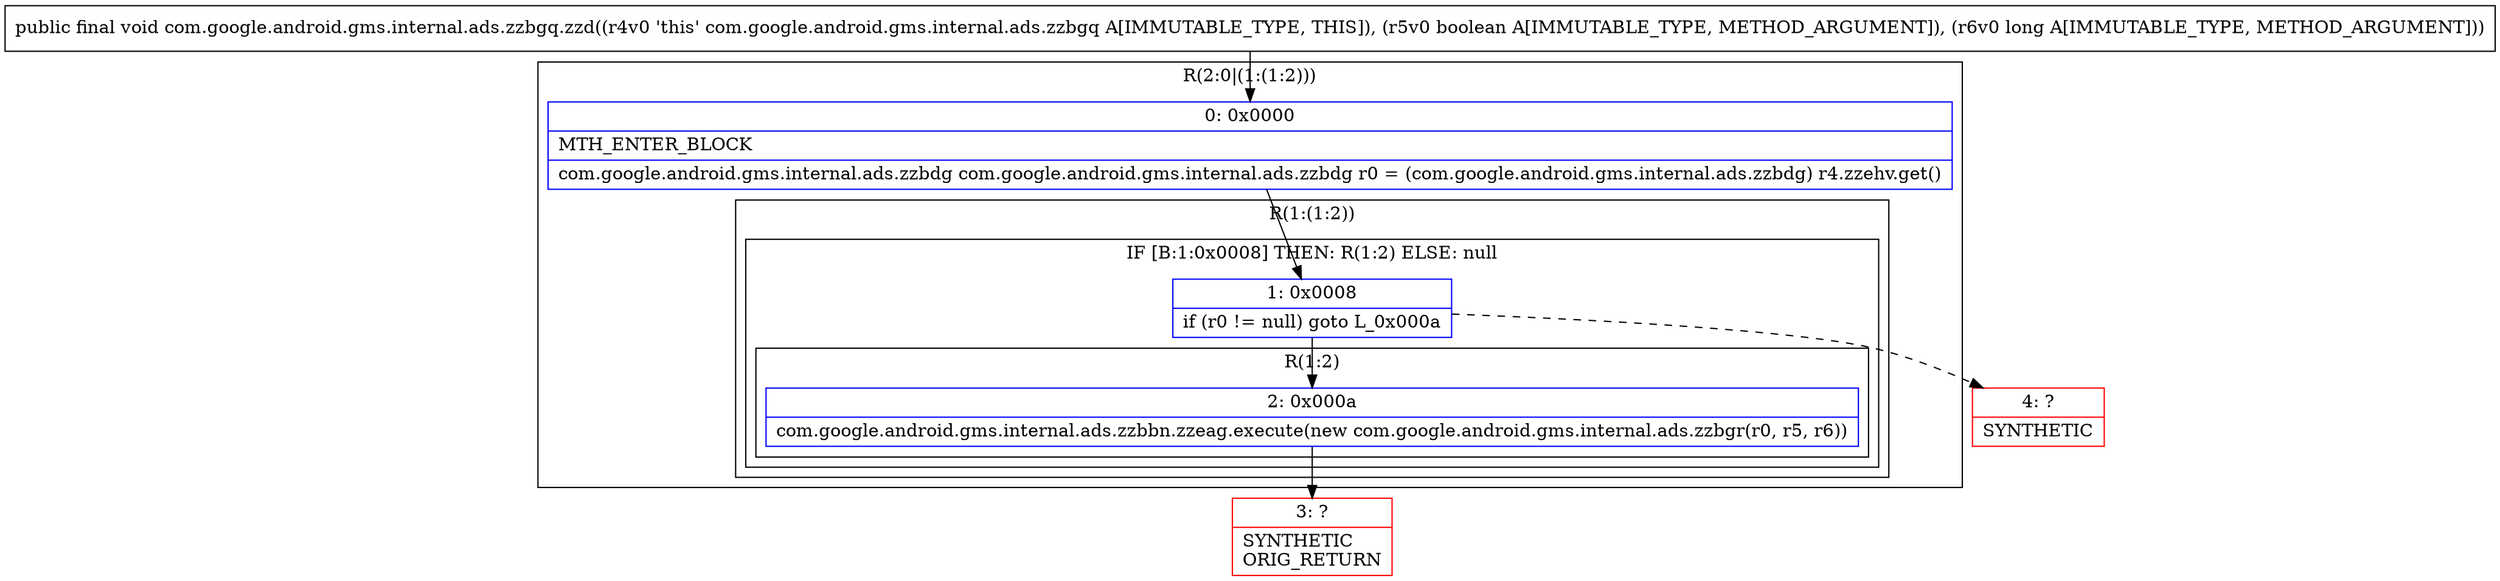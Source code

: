 digraph "CFG forcom.google.android.gms.internal.ads.zzbgq.zzd(ZJ)V" {
subgraph cluster_Region_351513901 {
label = "R(2:0|(1:(1:2)))";
node [shape=record,color=blue];
Node_0 [shape=record,label="{0\:\ 0x0000|MTH_ENTER_BLOCK\l|com.google.android.gms.internal.ads.zzbdg com.google.android.gms.internal.ads.zzbdg r0 = (com.google.android.gms.internal.ads.zzbdg) r4.zzehv.get()\l}"];
subgraph cluster_Region_1650917203 {
label = "R(1:(1:2))";
node [shape=record,color=blue];
subgraph cluster_IfRegion_770681936 {
label = "IF [B:1:0x0008] THEN: R(1:2) ELSE: null";
node [shape=record,color=blue];
Node_1 [shape=record,label="{1\:\ 0x0008|if (r0 != null) goto L_0x000a\l}"];
subgraph cluster_Region_1891658391 {
label = "R(1:2)";
node [shape=record,color=blue];
Node_2 [shape=record,label="{2\:\ 0x000a|com.google.android.gms.internal.ads.zzbbn.zzeag.execute(new com.google.android.gms.internal.ads.zzbgr(r0, r5, r6))\l}"];
}
}
}
}
Node_3 [shape=record,color=red,label="{3\:\ ?|SYNTHETIC\lORIG_RETURN\l}"];
Node_4 [shape=record,color=red,label="{4\:\ ?|SYNTHETIC\l}"];
MethodNode[shape=record,label="{public final void com.google.android.gms.internal.ads.zzbgq.zzd((r4v0 'this' com.google.android.gms.internal.ads.zzbgq A[IMMUTABLE_TYPE, THIS]), (r5v0 boolean A[IMMUTABLE_TYPE, METHOD_ARGUMENT]), (r6v0 long A[IMMUTABLE_TYPE, METHOD_ARGUMENT])) }"];
MethodNode -> Node_0;
Node_0 -> Node_1;
Node_1 -> Node_2;
Node_1 -> Node_4[style=dashed];
Node_2 -> Node_3;
}

